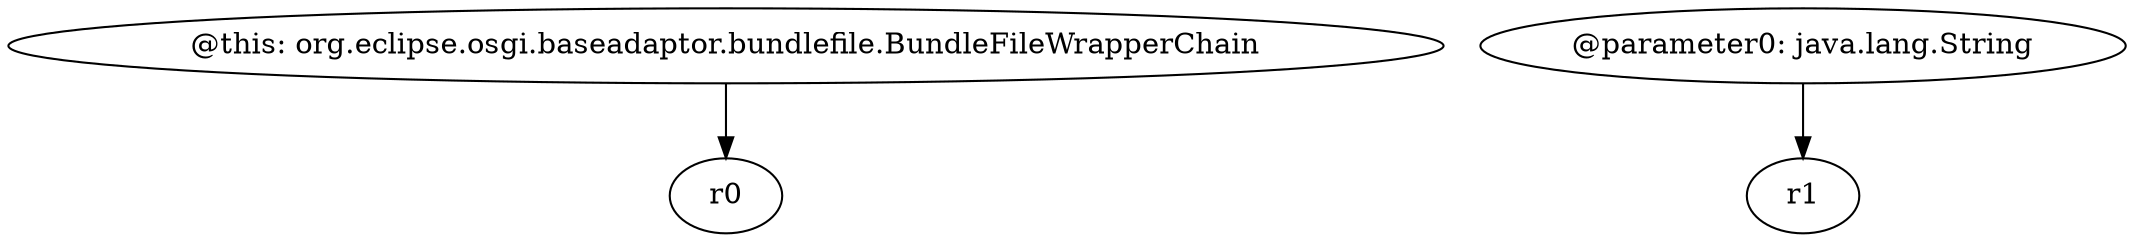digraph g {
0[label="@this: org.eclipse.osgi.baseadaptor.bundlefile.BundleFileWrapperChain"]
1[label="r0"]
0->1[label=""]
2[label="@parameter0: java.lang.String"]
3[label="r1"]
2->3[label=""]
}